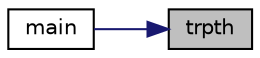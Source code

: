 digraph "trpth"
{
 // LATEX_PDF_SIZE
  edge [fontname="Helvetica",fontsize="10",labelfontname="Helvetica",labelfontsize="10"];
  node [fontname="Helvetica",fontsize="10",shape=record];
  rankdir="RL";
  Node1 [label="trpth",height=0.2,width=0.4,color="black", fillcolor="grey75", style="filled", fontcolor="black",tooltip="Trim path: remove caracteres do fim até o primeiro divisor (incluso), se o path terminar com o diviso..."];
  Node1 -> Node2 [dir="back",color="midnightblue",fontsize="10",style="solid"];
  Node2 [label="main",height=0.2,width=0.4,color="black", fillcolor="white", style="filled",URL="$cliente_8c.html#a0ddf1224851353fc92bfbff6f499fa97",tooltip=" "];
}
